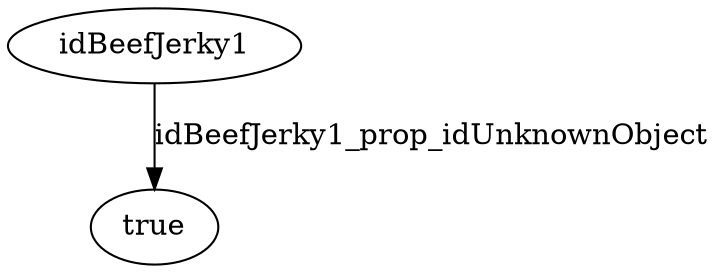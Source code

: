 strict digraph  {
idBeefJerky1 [node_type=entity_node, root=root];
true;
idBeefJerky1 -> true  [edge_type=property, label=idBeefJerky1_prop_idUnknownObject];
}
